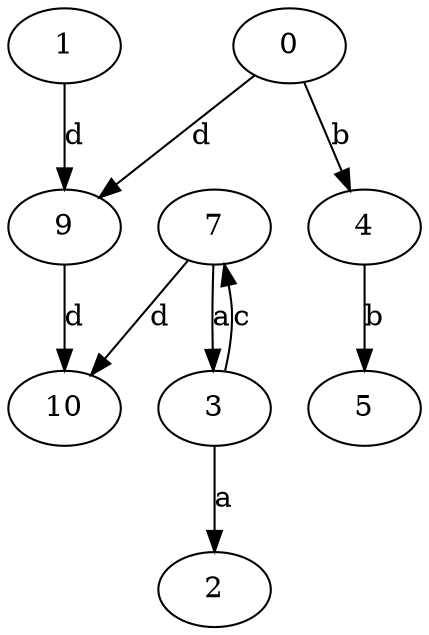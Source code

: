 strict digraph  {
1;
2;
3;
0;
4;
5;
7;
9;
10;
1 -> 9  [label=d];
3 -> 2  [label=a];
3 -> 7  [label=c];
0 -> 4  [label=b];
0 -> 9  [label=d];
4 -> 5  [label=b];
7 -> 3  [label=a];
7 -> 10  [label=d];
9 -> 10  [label=d];
}
